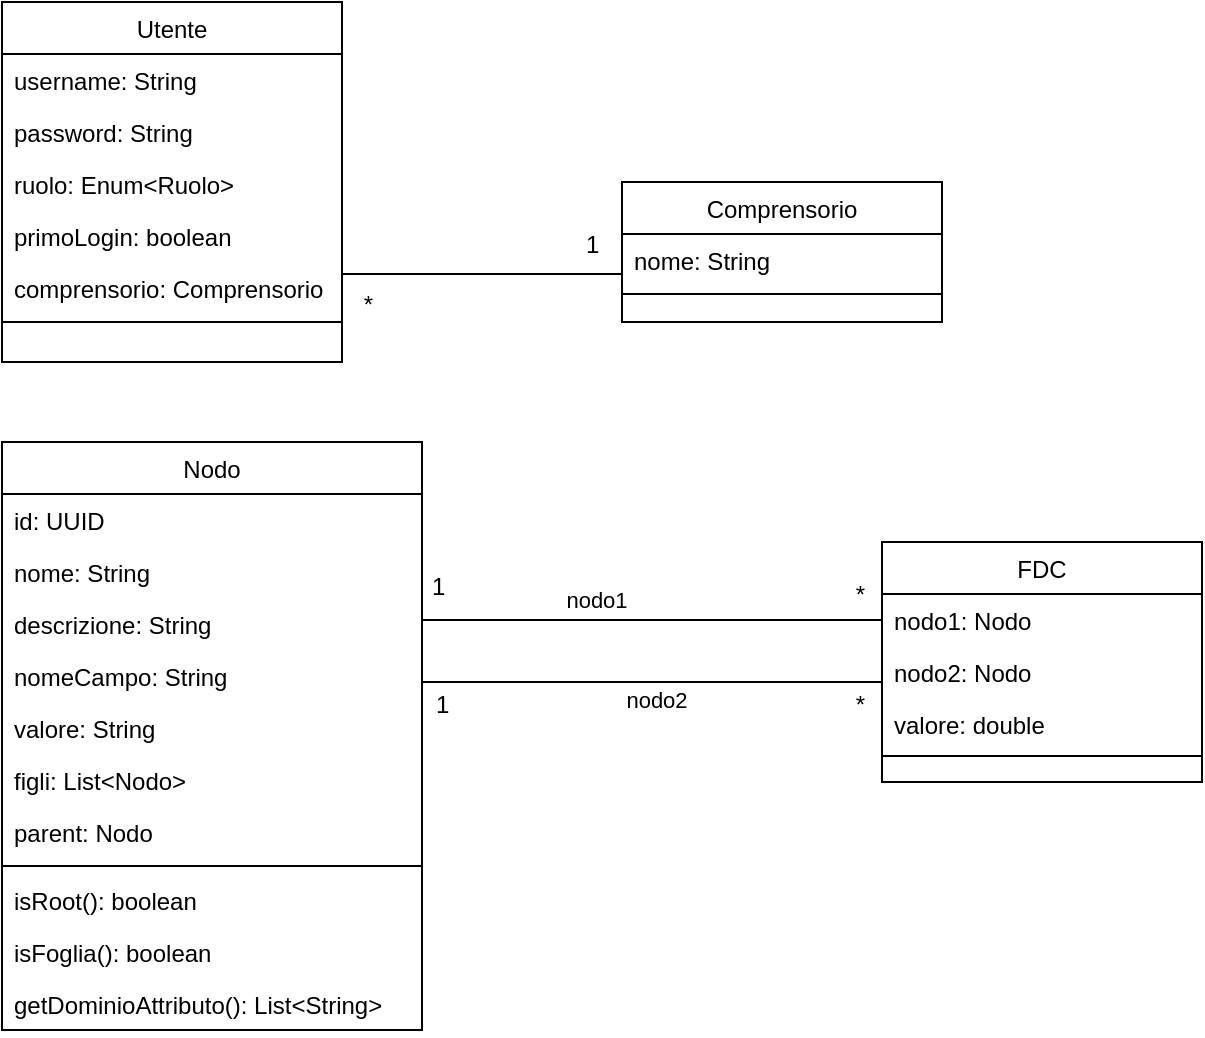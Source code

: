 <mxfile version="24.0.2" type="device">
  <diagram id="C5RBs43oDa-KdzZeNtuy" name="Page-1">
    <mxGraphModel dx="1180" dy="613" grid="1" gridSize="10" guides="1" tooltips="1" connect="1" arrows="1" fold="1" page="1" pageScale="1" pageWidth="827" pageHeight="1169" math="0" shadow="0">
      <root>
        <mxCell id="WIyWlLk6GJQsqaUBKTNV-0" />
        <mxCell id="WIyWlLk6GJQsqaUBKTNV-1" parent="WIyWlLk6GJQsqaUBKTNV-0" />
        <mxCell id="zkfFHV4jXpPFQw0GAbJ--6" value="Nodo" style="swimlane;fontStyle=0;align=center;verticalAlign=top;childLayout=stackLayout;horizontal=1;startSize=26;horizontalStack=0;resizeParent=1;resizeLast=0;collapsible=1;marginBottom=0;rounded=0;shadow=0;strokeWidth=1;" parent="WIyWlLk6GJQsqaUBKTNV-1" vertex="1">
          <mxGeometry x="70" y="360" width="210" height="294" as="geometry">
            <mxRectangle x="130" y="380" width="160" height="26" as="alternateBounds" />
          </mxGeometry>
        </mxCell>
        <mxCell id="zkfFHV4jXpPFQw0GAbJ--7" value="id: UUID" style="text;align=left;verticalAlign=top;spacingLeft=4;spacingRight=4;overflow=hidden;rotatable=0;points=[[0,0.5],[1,0.5]];portConstraint=eastwest;" parent="zkfFHV4jXpPFQw0GAbJ--6" vertex="1">
          <mxGeometry y="26" width="210" height="26" as="geometry" />
        </mxCell>
        <mxCell id="zkfFHV4jXpPFQw0GAbJ--8" value="nome: String" style="text;align=left;verticalAlign=top;spacingLeft=4;spacingRight=4;overflow=hidden;rotatable=0;points=[[0,0.5],[1,0.5]];portConstraint=eastwest;rounded=0;shadow=0;html=0;" parent="zkfFHV4jXpPFQw0GAbJ--6" vertex="1">
          <mxGeometry y="52" width="210" height="26" as="geometry" />
        </mxCell>
        <mxCell id="2k0SWO5kAlEVLk0mP2Bi-2" value="descrizione: String" style="text;align=left;verticalAlign=top;spacingLeft=4;spacingRight=4;overflow=hidden;rotatable=0;points=[[0,0.5],[1,0.5]];portConstraint=eastwest;rounded=0;shadow=0;html=0;" vertex="1" parent="zkfFHV4jXpPFQw0GAbJ--6">
          <mxGeometry y="78" width="210" height="26" as="geometry" />
        </mxCell>
        <mxCell id="2k0SWO5kAlEVLk0mP2Bi-3" value="nomeCampo: String" style="text;align=left;verticalAlign=top;spacingLeft=4;spacingRight=4;overflow=hidden;rotatable=0;points=[[0,0.5],[1,0.5]];portConstraint=eastwest;rounded=0;shadow=0;html=0;" vertex="1" parent="zkfFHV4jXpPFQw0GAbJ--6">
          <mxGeometry y="104" width="210" height="26" as="geometry" />
        </mxCell>
        <mxCell id="2k0SWO5kAlEVLk0mP2Bi-4" value="valore: String" style="text;align=left;verticalAlign=top;spacingLeft=4;spacingRight=4;overflow=hidden;rotatable=0;points=[[0,0.5],[1,0.5]];portConstraint=eastwest;rounded=0;shadow=0;html=0;" vertex="1" parent="zkfFHV4jXpPFQw0GAbJ--6">
          <mxGeometry y="130" width="210" height="26" as="geometry" />
        </mxCell>
        <mxCell id="2k0SWO5kAlEVLk0mP2Bi-5" value="figli: List&lt;Nodo&gt;" style="text;align=left;verticalAlign=top;spacingLeft=4;spacingRight=4;overflow=hidden;rotatable=0;points=[[0,0.5],[1,0.5]];portConstraint=eastwest;rounded=0;shadow=0;html=0;" vertex="1" parent="zkfFHV4jXpPFQw0GAbJ--6">
          <mxGeometry y="156" width="210" height="26" as="geometry" />
        </mxCell>
        <mxCell id="2k0SWO5kAlEVLk0mP2Bi-6" value="parent: Nodo" style="text;align=left;verticalAlign=top;spacingLeft=4;spacingRight=4;overflow=hidden;rotatable=0;points=[[0,0.5],[1,0.5]];portConstraint=eastwest;rounded=0;shadow=0;html=0;" vertex="1" parent="zkfFHV4jXpPFQw0GAbJ--6">
          <mxGeometry y="182" width="210" height="26" as="geometry" />
        </mxCell>
        <mxCell id="zkfFHV4jXpPFQw0GAbJ--9" value="" style="line;html=1;strokeWidth=1;align=left;verticalAlign=middle;spacingTop=-1;spacingLeft=3;spacingRight=3;rotatable=0;labelPosition=right;points=[];portConstraint=eastwest;" parent="zkfFHV4jXpPFQw0GAbJ--6" vertex="1">
          <mxGeometry y="208" width="210" height="8" as="geometry" />
        </mxCell>
        <mxCell id="zkfFHV4jXpPFQw0GAbJ--10" value="isRoot(): boolean" style="text;align=left;verticalAlign=top;spacingLeft=4;spacingRight=4;overflow=hidden;rotatable=0;points=[[0,0.5],[1,0.5]];portConstraint=eastwest;fontStyle=0" parent="zkfFHV4jXpPFQw0GAbJ--6" vertex="1">
          <mxGeometry y="216" width="210" height="26" as="geometry" />
        </mxCell>
        <mxCell id="zkfFHV4jXpPFQw0GAbJ--11" value="isFoglia(): boolean" style="text;align=left;verticalAlign=top;spacingLeft=4;spacingRight=4;overflow=hidden;rotatable=0;points=[[0,0.5],[1,0.5]];portConstraint=eastwest;" parent="zkfFHV4jXpPFQw0GAbJ--6" vertex="1">
          <mxGeometry y="242" width="210" height="26" as="geometry" />
        </mxCell>
        <mxCell id="2k0SWO5kAlEVLk0mP2Bi-0" value="getDominioAttributo(): List&lt;String&gt;" style="text;align=left;verticalAlign=top;spacingLeft=4;spacingRight=4;overflow=hidden;rotatable=0;points=[[0,0.5],[1,0.5]];portConstraint=eastwest;" vertex="1" parent="zkfFHV4jXpPFQw0GAbJ--6">
          <mxGeometry y="268" width="210" height="26" as="geometry" />
        </mxCell>
        <mxCell id="zkfFHV4jXpPFQw0GAbJ--13" value="Comprensorio" style="swimlane;fontStyle=0;align=center;verticalAlign=top;childLayout=stackLayout;horizontal=1;startSize=26;horizontalStack=0;resizeParent=1;resizeLast=0;collapsible=1;marginBottom=0;rounded=0;shadow=0;strokeWidth=1;" parent="WIyWlLk6GJQsqaUBKTNV-1" vertex="1">
          <mxGeometry x="380" y="230" width="160" height="70" as="geometry">
            <mxRectangle x="340" y="380" width="170" height="26" as="alternateBounds" />
          </mxGeometry>
        </mxCell>
        <mxCell id="zkfFHV4jXpPFQw0GAbJ--14" value="nome: String" style="text;align=left;verticalAlign=top;spacingLeft=4;spacingRight=4;overflow=hidden;rotatable=0;points=[[0,0.5],[1,0.5]];portConstraint=eastwest;" parent="zkfFHV4jXpPFQw0GAbJ--13" vertex="1">
          <mxGeometry y="26" width="160" height="26" as="geometry" />
        </mxCell>
        <mxCell id="zkfFHV4jXpPFQw0GAbJ--15" value="" style="line;html=1;strokeWidth=1;align=left;verticalAlign=middle;spacingTop=-1;spacingLeft=3;spacingRight=3;rotatable=0;labelPosition=right;points=[];portConstraint=eastwest;" parent="zkfFHV4jXpPFQw0GAbJ--13" vertex="1">
          <mxGeometry y="52" width="160" height="8" as="geometry" />
        </mxCell>
        <mxCell id="zkfFHV4jXpPFQw0GAbJ--26" value="" style="endArrow=none;shadow=0;strokeWidth=1;rounded=0;endFill=0;edgeStyle=elbowEdgeStyle;elbow=vertical;exitX=0;exitY=0.5;exitDx=0;exitDy=0;entryX=1;entryY=0.5;entryDx=0;entryDy=0;" parent="WIyWlLk6GJQsqaUBKTNV-1" source="zkfFHV4jXpPFQw0GAbJ--14" target="2k0SWO5kAlEVLk0mP2Bi-20" edge="1">
          <mxGeometry x="0.5" y="41" relative="1" as="geometry">
            <mxPoint x="250" y="239" as="sourcePoint" />
            <mxPoint x="378" y="239" as="targetPoint" />
            <mxPoint x="-40" y="32" as="offset" />
          </mxGeometry>
        </mxCell>
        <mxCell id="zkfFHV4jXpPFQw0GAbJ--27" value="1" style="resizable=0;align=left;verticalAlign=bottom;labelBackgroundColor=none;fontSize=12;" parent="zkfFHV4jXpPFQw0GAbJ--26" connectable="0" vertex="1">
          <mxGeometry x="-1" relative="1" as="geometry">
            <mxPoint x="-20" y="1" as="offset" />
          </mxGeometry>
        </mxCell>
        <mxCell id="zkfFHV4jXpPFQw0GAbJ--28" value="*" style="resizable=0;align=right;verticalAlign=bottom;labelBackgroundColor=none;fontSize=12;" parent="zkfFHV4jXpPFQw0GAbJ--26" connectable="0" vertex="1">
          <mxGeometry x="1" relative="1" as="geometry">
            <mxPoint x="17" y="17" as="offset" />
          </mxGeometry>
        </mxCell>
        <mxCell id="2k0SWO5kAlEVLk0mP2Bi-8" value="FDC" style="swimlane;fontStyle=0;align=center;verticalAlign=top;childLayout=stackLayout;horizontal=1;startSize=26;horizontalStack=0;resizeParent=1;resizeLast=0;collapsible=1;marginBottom=0;rounded=0;shadow=0;strokeWidth=1;" vertex="1" parent="WIyWlLk6GJQsqaUBKTNV-1">
          <mxGeometry x="510" y="410" width="160" height="120" as="geometry">
            <mxRectangle x="340" y="380" width="170" height="26" as="alternateBounds" />
          </mxGeometry>
        </mxCell>
        <mxCell id="2k0SWO5kAlEVLk0mP2Bi-9" value="nodo1: Nodo" style="text;align=left;verticalAlign=top;spacingLeft=4;spacingRight=4;overflow=hidden;rotatable=0;points=[[0,0.5],[1,0.5]];portConstraint=eastwest;" vertex="1" parent="2k0SWO5kAlEVLk0mP2Bi-8">
          <mxGeometry y="26" width="160" height="26" as="geometry" />
        </mxCell>
        <mxCell id="2k0SWO5kAlEVLk0mP2Bi-11" value="nodo2: Nodo" style="text;align=left;verticalAlign=top;spacingLeft=4;spacingRight=4;overflow=hidden;rotatable=0;points=[[0,0.5],[1,0.5]];portConstraint=eastwest;" vertex="1" parent="2k0SWO5kAlEVLk0mP2Bi-8">
          <mxGeometry y="52" width="160" height="26" as="geometry" />
        </mxCell>
        <mxCell id="2k0SWO5kAlEVLk0mP2Bi-12" value="valore: double" style="text;align=left;verticalAlign=top;spacingLeft=4;spacingRight=4;overflow=hidden;rotatable=0;points=[[0,0.5],[1,0.5]];portConstraint=eastwest;" vertex="1" parent="2k0SWO5kAlEVLk0mP2Bi-8">
          <mxGeometry y="78" width="160" height="26" as="geometry" />
        </mxCell>
        <mxCell id="2k0SWO5kAlEVLk0mP2Bi-10" value="" style="line;html=1;strokeWidth=1;align=left;verticalAlign=middle;spacingTop=-1;spacingLeft=3;spacingRight=3;rotatable=0;labelPosition=right;points=[];portConstraint=eastwest;" vertex="1" parent="2k0SWO5kAlEVLk0mP2Bi-8">
          <mxGeometry y="104" width="160" height="6" as="geometry" />
        </mxCell>
        <mxCell id="2k0SWO5kAlEVLk0mP2Bi-14" value="Utente" style="swimlane;fontStyle=0;align=center;verticalAlign=top;childLayout=stackLayout;horizontal=1;startSize=26;horizontalStack=0;resizeParent=1;resizeLast=0;collapsible=1;marginBottom=0;rounded=0;shadow=0;strokeWidth=1;" vertex="1" parent="WIyWlLk6GJQsqaUBKTNV-1">
          <mxGeometry x="70" y="140" width="170" height="180" as="geometry">
            <mxRectangle x="340" y="380" width="170" height="26" as="alternateBounds" />
          </mxGeometry>
        </mxCell>
        <mxCell id="2k0SWO5kAlEVLk0mP2Bi-15" value="username: String" style="text;align=left;verticalAlign=top;spacingLeft=4;spacingRight=4;overflow=hidden;rotatable=0;points=[[0,0.5],[1,0.5]];portConstraint=eastwest;" vertex="1" parent="2k0SWO5kAlEVLk0mP2Bi-14">
          <mxGeometry y="26" width="170" height="26" as="geometry" />
        </mxCell>
        <mxCell id="2k0SWO5kAlEVLk0mP2Bi-17" value="password: String" style="text;align=left;verticalAlign=top;spacingLeft=4;spacingRight=4;overflow=hidden;rotatable=0;points=[[0,0.5],[1,0.5]];portConstraint=eastwest;" vertex="1" parent="2k0SWO5kAlEVLk0mP2Bi-14">
          <mxGeometry y="52" width="170" height="26" as="geometry" />
        </mxCell>
        <mxCell id="2k0SWO5kAlEVLk0mP2Bi-18" value="ruolo: Enum&lt;Ruolo&gt;" style="text;align=left;verticalAlign=top;spacingLeft=4;spacingRight=4;overflow=hidden;rotatable=0;points=[[0,0.5],[1,0.5]];portConstraint=eastwest;" vertex="1" parent="2k0SWO5kAlEVLk0mP2Bi-14">
          <mxGeometry y="78" width="170" height="26" as="geometry" />
        </mxCell>
        <mxCell id="2k0SWO5kAlEVLk0mP2Bi-19" value="primoLogin: boolean" style="text;align=left;verticalAlign=top;spacingLeft=4;spacingRight=4;overflow=hidden;rotatable=0;points=[[0,0.5],[1,0.5]];portConstraint=eastwest;" vertex="1" parent="2k0SWO5kAlEVLk0mP2Bi-14">
          <mxGeometry y="104" width="170" height="26" as="geometry" />
        </mxCell>
        <mxCell id="2k0SWO5kAlEVLk0mP2Bi-20" value="comprensorio: Comprensorio" style="text;align=left;verticalAlign=top;spacingLeft=4;spacingRight=4;overflow=hidden;rotatable=0;points=[[0,0.5],[1,0.5]];portConstraint=eastwest;" vertex="1" parent="2k0SWO5kAlEVLk0mP2Bi-14">
          <mxGeometry y="130" width="170" height="26" as="geometry" />
        </mxCell>
        <mxCell id="2k0SWO5kAlEVLk0mP2Bi-16" value="" style="line;html=1;strokeWidth=1;align=left;verticalAlign=middle;spacingTop=-1;spacingLeft=3;spacingRight=3;rotatable=0;labelPosition=right;points=[];portConstraint=eastwest;" vertex="1" parent="2k0SWO5kAlEVLk0mP2Bi-14">
          <mxGeometry y="156" width="170" height="8" as="geometry" />
        </mxCell>
        <mxCell id="2k0SWO5kAlEVLk0mP2Bi-28" value="" style="endArrow=none;shadow=0;strokeWidth=1;rounded=0;endFill=0;edgeStyle=elbowEdgeStyle;elbow=vertical;exitX=1;exitY=0.5;exitDx=0;exitDy=0;entryX=0;entryY=0.5;entryDx=0;entryDy=0;" edge="1" parent="WIyWlLk6GJQsqaUBKTNV-1" source="zkfFHV4jXpPFQw0GAbJ--7" target="2k0SWO5kAlEVLk0mP2Bi-9">
          <mxGeometry x="0.5" y="41" relative="1" as="geometry">
            <mxPoint x="665" y="310" as="sourcePoint" />
            <mxPoint x="665" y="420" as="targetPoint" />
            <mxPoint x="-40" y="32" as="offset" />
            <Array as="points">
              <mxPoint x="400" y="449" />
            </Array>
          </mxGeometry>
        </mxCell>
        <mxCell id="2k0SWO5kAlEVLk0mP2Bi-30" value="*" style="resizable=0;align=right;verticalAlign=bottom;labelBackgroundColor=none;fontSize=12;" connectable="0" vertex="1" parent="2k0SWO5kAlEVLk0mP2Bi-28">
          <mxGeometry x="1" relative="1" as="geometry">
            <mxPoint x="-7" y="-4" as="offset" />
          </mxGeometry>
        </mxCell>
        <mxCell id="2k0SWO5kAlEVLk0mP2Bi-37" value="nodo1" style="edgeLabel;html=1;align=center;verticalAlign=middle;resizable=0;points=[];" vertex="1" connectable="0" parent="2k0SWO5kAlEVLk0mP2Bi-28">
          <mxGeometry x="-0.183" y="-5" relative="1" as="geometry">
            <mxPoint x="22" y="-15" as="offset" />
          </mxGeometry>
        </mxCell>
        <mxCell id="2k0SWO5kAlEVLk0mP2Bi-32" value="" style="endArrow=none;shadow=0;strokeWidth=1;rounded=0;endFill=0;edgeStyle=elbowEdgeStyle;elbow=vertical;exitX=1;exitY=0.5;exitDx=0;exitDy=0;entryX=0;entryY=0.5;entryDx=0;entryDy=0;" edge="1" parent="WIyWlLk6GJQsqaUBKTNV-1" source="zkfFHV4jXpPFQw0GAbJ--7" target="2k0SWO5kAlEVLk0mP2Bi-11">
          <mxGeometry x="0.5" y="41" relative="1" as="geometry">
            <mxPoint x="290" y="409" as="sourcePoint" />
            <mxPoint x="520" y="459" as="targetPoint" />
            <mxPoint x="-40" y="32" as="offset" />
            <Array as="points">
              <mxPoint x="400" y="480" />
            </Array>
          </mxGeometry>
        </mxCell>
        <mxCell id="2k0SWO5kAlEVLk0mP2Bi-33" value="1" style="resizable=0;align=left;verticalAlign=bottom;labelBackgroundColor=none;fontSize=12;" connectable="0" vertex="1" parent="2k0SWO5kAlEVLk0mP2Bi-32">
          <mxGeometry x="-1" relative="1" as="geometry">
            <mxPoint x="3" y="42" as="offset" />
          </mxGeometry>
        </mxCell>
        <mxCell id="2k0SWO5kAlEVLk0mP2Bi-34" value="*" style="resizable=0;align=right;verticalAlign=bottom;labelBackgroundColor=none;fontSize=12;" connectable="0" vertex="1" parent="2k0SWO5kAlEVLk0mP2Bi-32">
          <mxGeometry x="1" relative="1" as="geometry">
            <mxPoint x="-7" y="25" as="offset" />
          </mxGeometry>
        </mxCell>
        <mxCell id="2k0SWO5kAlEVLk0mP2Bi-38" value="nodo2" style="edgeLabel;html=1;align=center;verticalAlign=middle;resizable=0;points=[];" vertex="1" connectable="0" parent="2k0SWO5kAlEVLk0mP2Bi-32">
          <mxGeometry x="0.344" y="5" relative="1" as="geometry">
            <mxPoint x="-15" y="14" as="offset" />
          </mxGeometry>
        </mxCell>
        <mxCell id="2k0SWO5kAlEVLk0mP2Bi-35" value="1" style="resizable=0;align=left;verticalAlign=bottom;labelBackgroundColor=none;fontSize=12;" connectable="0" vertex="1" parent="WIyWlLk6GJQsqaUBKTNV-1">
          <mxGeometry x="285" y="500" as="geometry" />
        </mxCell>
      </root>
    </mxGraphModel>
  </diagram>
</mxfile>
